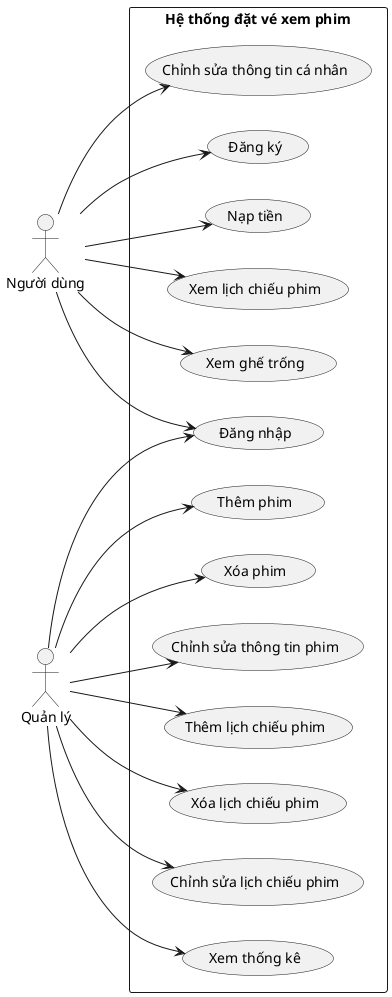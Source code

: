 @startuml
left to right direction
actor "Người dùng" as User
actor "Quản lý" as Admin

rectangle "Hệ thống đặt vé xem phim" {
  usecase "Chỉnh sửa thông tin cá nhân" as UC1
  usecase "Đăng ký" as UC2
  usecase "Nạp tiền" as UC3
  usecase "Xem lịch chiếu phim" as UC4
  usecase "Xem ghế trống" as UC5
  usecase "Đăng nhập" as UC6

  usecase "Thêm phim" as UC7
  usecase "Xóa phim" as UC8
  usecase "Chỉnh sửa thông tin phim" as UC9
  usecase "Thêm lịch chiếu phim" as UC10
  usecase "Xóa lịch chiếu phim" as UC11
  usecase "Chỉnh sửa lịch chiếu phim" as UC12
  usecase "Xem thống kê" as UC13
}

User --> UC1
User --> UC2
User --> UC3
User --> UC4
User --> UC5
User --> UC6

Admin --> UC7
Admin --> UC8
Admin --> UC9
Admin --> UC10
Admin --> UC11
Admin --> UC12
Admin --> UC13
Admin --> UC6
@enduml
